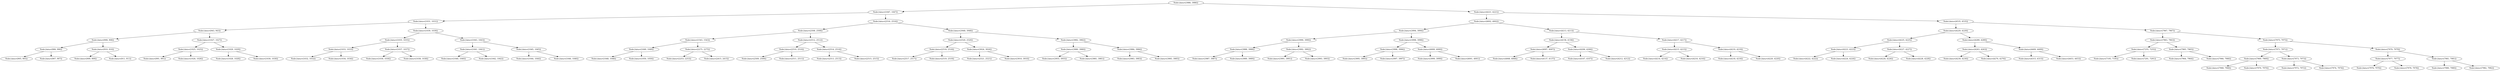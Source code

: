 digraph G{
318204067 [label="Node{data=[3986, 3986]}"]
318204067 -> 411008860
411008860 [label="Node{data=[1047, 1047]}"]
411008860 -> 1581790025
1581790025 [label="Node{data=[1031, 1031]}"]
1581790025 -> 1125397243
1125397243 [label="Node{data=[943, 943]}"]
1125397243 -> 1779427402
1779427402 [label="Node{data=[908, 908]}"]
1779427402 -> 166330312
166330312 [label="Node{data=[906, 906]}"]
166330312 -> 379869127
379869127 [label="Node{data=[905, 905]}"]
166330312 -> 1950690306
1950690306 [label="Node{data=[907, 907]}"]
1779427402 -> 1629341560
1629341560 [label="Node{data=[910, 910]}"]
1629341560 -> 659321644
659321644 [label="Node{data=[909, 909]}"]
1629341560 -> 333582957
333582957 [label="Node{data=[911, 911]}"]
1125397243 -> 1310329135
1310329135 [label="Node{data=[1027, 1027]}"]
1310329135 -> 1093874067
1093874067 [label="Node{data=[1025, 1025]}"]
1093874067 -> 86175626
86175626 [label="Node{data=[991, 991]}"]
1093874067 -> 105964601
105964601 [label="Node{data=[1026, 1026]}"]
1310329135 -> 404604589
404604589 [label="Node{data=[1029, 1029]}"]
404604589 -> 1090179988
1090179988 [label="Node{data=[1028, 1028]}"]
404604589 -> 1387674302
1387674302 [label="Node{data=[1030, 1030]}"]
1581790025 -> 1397124605
1397124605 [label="Node{data=[1039, 1039]}"]
1397124605 -> 630780310
630780310 [label="Node{data=[1035, 1035]}"]
630780310 -> 862511298
862511298 [label="Node{data=[1033, 1033]}"]
862511298 -> 1357406171
1357406171 [label="Node{data=[1032, 1032]}"]
862511298 -> 807532990
807532990 [label="Node{data=[1034, 1034]}"]
630780310 -> 1389869677
1389869677 [label="Node{data=[1037, 1037]}"]
1389869677 -> 642592261
642592261 [label="Node{data=[1036, 1036]}"]
1389869677 -> 877243280
877243280 [label="Node{data=[1038, 1038]}"]
1397124605 -> 186276014
186276014 [label="Node{data=[1043, 1043]}"]
186276014 -> 1693552498
1693552498 [label="Node{data=[1041, 1041]}"]
1693552498 -> 721660143
721660143 [label="Node{data=[1040, 1040]}"]
1693552498 -> 1391432500
1391432500 [label="Node{data=[1042, 1042]}"]
186276014 -> 199851759
199851759 [label="Node{data=[1045, 1045]}"]
199851759 -> 1661725439
1661725439 [label="Node{data=[1044, 1044]}"]
199851759 -> 1434022561
1434022561 [label="Node{data=[1046, 1046]}"]
411008860 -> 2074164489
2074164489 [label="Node{data=[2516, 2516]}"]
2074164489 -> 1006582420
1006582420 [label="Node{data=[2508, 2508]}"]
1006582420 -> 127886086
127886086 [label="Node{data=[1543, 1543]}"]
127886086 -> 435021102
435021102 [label="Node{data=[1049, 1049]}"]
435021102 -> 1800854127
1800854127 [label="Node{data=[1048, 1048]}"]
435021102 -> 692024843
692024843 [label="Node{data=[1050, 1050]}"]
127886086 -> 1438955385
1438955385 [label="Node{data=[2275, 2275]}"]
1438955385 -> 595000442
595000442 [label="Node{data=[2253, 2253]}"]
1438955385 -> 2125385689
2125385689 [label="Node{data=[2415, 2415]}"]
1006582420 -> 745763113
745763113 [label="Node{data=[2512, 2512]}"]
745763113 -> 1560044705
1560044705 [label="Node{data=[2510, 2510]}"]
1560044705 -> 1216206440
1216206440 [label="Node{data=[2509, 2509]}"]
1560044705 -> 1076168889
1076168889 [label="Node{data=[2511, 2511]}"]
745763113 -> 2011747245
2011747245 [label="Node{data=[2514, 2514]}"]
2011747245 -> 1217296541
1217296541 [label="Node{data=[2513, 2513]}"]
2011747245 -> 1860577650
1860577650 [label="Node{data=[2515, 2515]}"]
2074164489 -> 107910359
107910359 [label="Node{data=[3948, 3948]}"]
107910359 -> 933911052
933911052 [label="Node{data=[2520, 2520]}"]
933911052 -> 215717620
215717620 [label="Node{data=[2518, 2518]}"]
215717620 -> 1403622308
1403622308 [label="Node{data=[2517, 2517]}"]
215717620 -> 554925354
554925354 [label="Node{data=[2519, 2519]}"]
933911052 -> 1150040382
1150040382 [label="Node{data=[3024, 3024]}"]
1150040382 -> 347110253
347110253 [label="Node{data=[2521, 2521]}"]
1150040382 -> 194768620
194768620 [label="Node{data=[3910, 3910]}"]
107910359 -> 836446360
836446360 [label="Node{data=[3982, 3982]}"]
836446360 -> 339452500
339452500 [label="Node{data=[3980, 3980]}"]
339452500 -> 55036077
55036077 [label="Node{data=[3955, 3955]}"]
339452500 -> 1476377255
1476377255 [label="Node{data=[3981, 3981]}"]
836446360 -> 1065932584
1065932584 [label="Node{data=[3984, 3984]}"]
1065932584 -> 1994980239
1994980239 [label="Node{data=[3983, 3983]}"]
1065932584 -> 1264015199
1264015199 [label="Node{data=[3985, 3985]}"]
318204067 -> 1633150480
1633150480 [label="Node{data=[4221, 4221]}"]
1633150480 -> 404708485
404708485 [label="Node{data=[4002, 4002]}"]
404708485 -> 689633418
689633418 [label="Node{data=[3994, 3994]}"]
689633418 -> 1485221721
1485221721 [label="Node{data=[3990, 3990]}"]
1485221721 -> 113227071
113227071 [label="Node{data=[3988, 3988]}"]
113227071 -> 1680222745
1680222745 [label="Node{data=[3987, 3987]}"]
113227071 -> 445006015
445006015 [label="Node{data=[3989, 3989]}"]
1485221721 -> 2006436049
2006436049 [label="Node{data=[3992, 3992]}"]
2006436049 -> 217750865
217750865 [label="Node{data=[3991, 3991]}"]
2006436049 -> 1499007029
1499007029 [label="Node{data=[3993, 3993]}"]
689633418 -> 1903306777
1903306777 [label="Node{data=[3998, 3998]}"]
1903306777 -> 946517926
946517926 [label="Node{data=[3996, 3996]}"]
946517926 -> 1621272047
1621272047 [label="Node{data=[3995, 3995]}"]
946517926 -> 1907036526
1907036526 [label="Node{data=[3997, 3997]}"]
1903306777 -> 293195170
293195170 [label="Node{data=[4000, 4000]}"]
293195170 -> 2084802476
2084802476 [label="Node{data=[3999, 3999]}"]
293195170 -> 163303446
163303446 [label="Node{data=[4001, 4001]}"]
404708485 -> 548573230
548573230 [label="Node{data=[4213, 4213]}"]
548573230 -> 2147048775
2147048775 [label="Node{data=[4158, 4158]}"]
2147048775 -> 531071995
531071995 [label="Node{data=[4097, 4097]}"]
531071995 -> 1212930937
1212930937 [label="Node{data=[4068, 4068]}"]
531071995 -> 2093748670
2093748670 [label="Node{data=[4137, 4137]}"]
2147048775 -> 1231710213
1231710213 [label="Node{data=[4206, 4206]}"]
1231710213 -> 1794216584
1794216584 [label="Node{data=[4167, 4167]}"]
1231710213 -> 2096565436
2096565436 [label="Node{data=[4212, 4212]}"]
548573230 -> 1621795709
1621795709 [label="Node{data=[4217, 4217]}"]
1621795709 -> 2048574765
2048574765 [label="Node{data=[4215, 4215]}"]
2048574765 -> 471428404
471428404 [label="Node{data=[4214, 4214]}"]
2048574765 -> 1481572583
1481572583 [label="Node{data=[4216, 4216]}"]
1621795709 -> 1842082264
1842082264 [label="Node{data=[4219, 4219]}"]
1842082264 -> 1104437985
1104437985 [label="Node{data=[4218, 4218]}"]
1842082264 -> 385079074
385079074 [label="Node{data=[4220, 4220]}"]
1633150480 -> 916170019
916170019 [label="Node{data=[4535, 4535]}"]
916170019 -> 82630425
82630425 [label="Node{data=[4229, 4229]}"]
82630425 -> 1724743183
1724743183 [label="Node{data=[4225, 4225]}"]
1724743183 -> 1846538035
1846538035 [label="Node{data=[4223, 4223]}"]
1846538035 -> 89582956
89582956 [label="Node{data=[4222, 4222]}"]
1846538035 -> 1734391488
1734391488 [label="Node{data=[4224, 4224]}"]
1724743183 -> 1792053541
1792053541 [label="Node{data=[4227, 4227]}"]
1792053541 -> 2075630907
2075630907 [label="Node{data=[4226, 4226]}"]
1792053541 -> 1236804268
1236804268 [label="Node{data=[4228, 4228]}"]
82630425 -> 730614765
730614765 [label="Node{data=[4289, 4289]}"]
730614765 -> 1161543168
1161543168 [label="Node{data=[4263, 4263]}"]
1161543168 -> 44215769
44215769 [label="Node{data=[4230, 4230]}"]
1161543168 -> 176640611
176640611 [label="Node{data=[4270, 4270]}"]
730614765 -> 1134404605
1134404605 [label="Node{data=[4409, 4409]}"]
1134404605 -> 1540279856
1540279856 [label="Node{data=[4315, 4315]}"]
1134404605 -> 1284861173
1284861173 [label="Node{data=[4453, 4453]}"]
916170019 -> 2091985742
2091985742 [label="Node{data=[7967, 7967]}"]
2091985742 -> 1377697134
1377697134 [label="Node{data=[7963, 7963]}"]
1377697134 -> 2140083795
2140083795 [label="Node{data=[7255, 7255]}"]
2140083795 -> 404373395
404373395 [label="Node{data=[7195, 7195]}"]
2140083795 -> 1837407365
1837407365 [label="Node{data=[7291, 7291]}"]
1377697134 -> 1347418838
1347418838 [label="Node{data=[7965, 7965]}"]
1347418838 -> 1475695362
1475695362 [label="Node{data=[7964, 7964]}"]
1347418838 -> 509221064
509221064 [label="Node{data=[7966, 7966]}"]
2091985742 -> 1475596082
1475596082 [label="Node{data=[7975, 7975]}"]
1475596082 -> 2026178128
2026178128 [label="Node{data=[7971, 7971]}"]
2026178128 -> 89466633
89466633 [label="Node{data=[7969, 7969]}"]
89466633 -> 1258812211
1258812211 [label="Node{data=[7968, 7968]}"]
89466633 -> 46411582
46411582 [label="Node{data=[7970, 7970]}"]
2026178128 -> 1382244016
1382244016 [label="Node{data=[7973, 7973]}"]
1382244016 -> 2116179610
2116179610 [label="Node{data=[7972, 7972]}"]
1382244016 -> 180923398
180923398 [label="Node{data=[7974, 7974]}"]
1475596082 -> 693555134
693555134 [label="Node{data=[7979, 7979]}"]
693555134 -> 1636336378
1636336378 [label="Node{data=[7977, 7977]}"]
1636336378 -> 225615575
225615575 [label="Node{data=[7976, 7976]}"]
1636336378 -> 1117105123
1117105123 [label="Node{data=[7978, 7978]}"]
693555134 -> 1562490672
1562490672 [label="Node{data=[7981, 7981]}"]
1562490672 -> 2023448892
2023448892 [label="Node{data=[7980, 7980]}"]
1562490672 -> 1636228318
1636228318 [label="Node{data=[7982, 7982]}"]
}